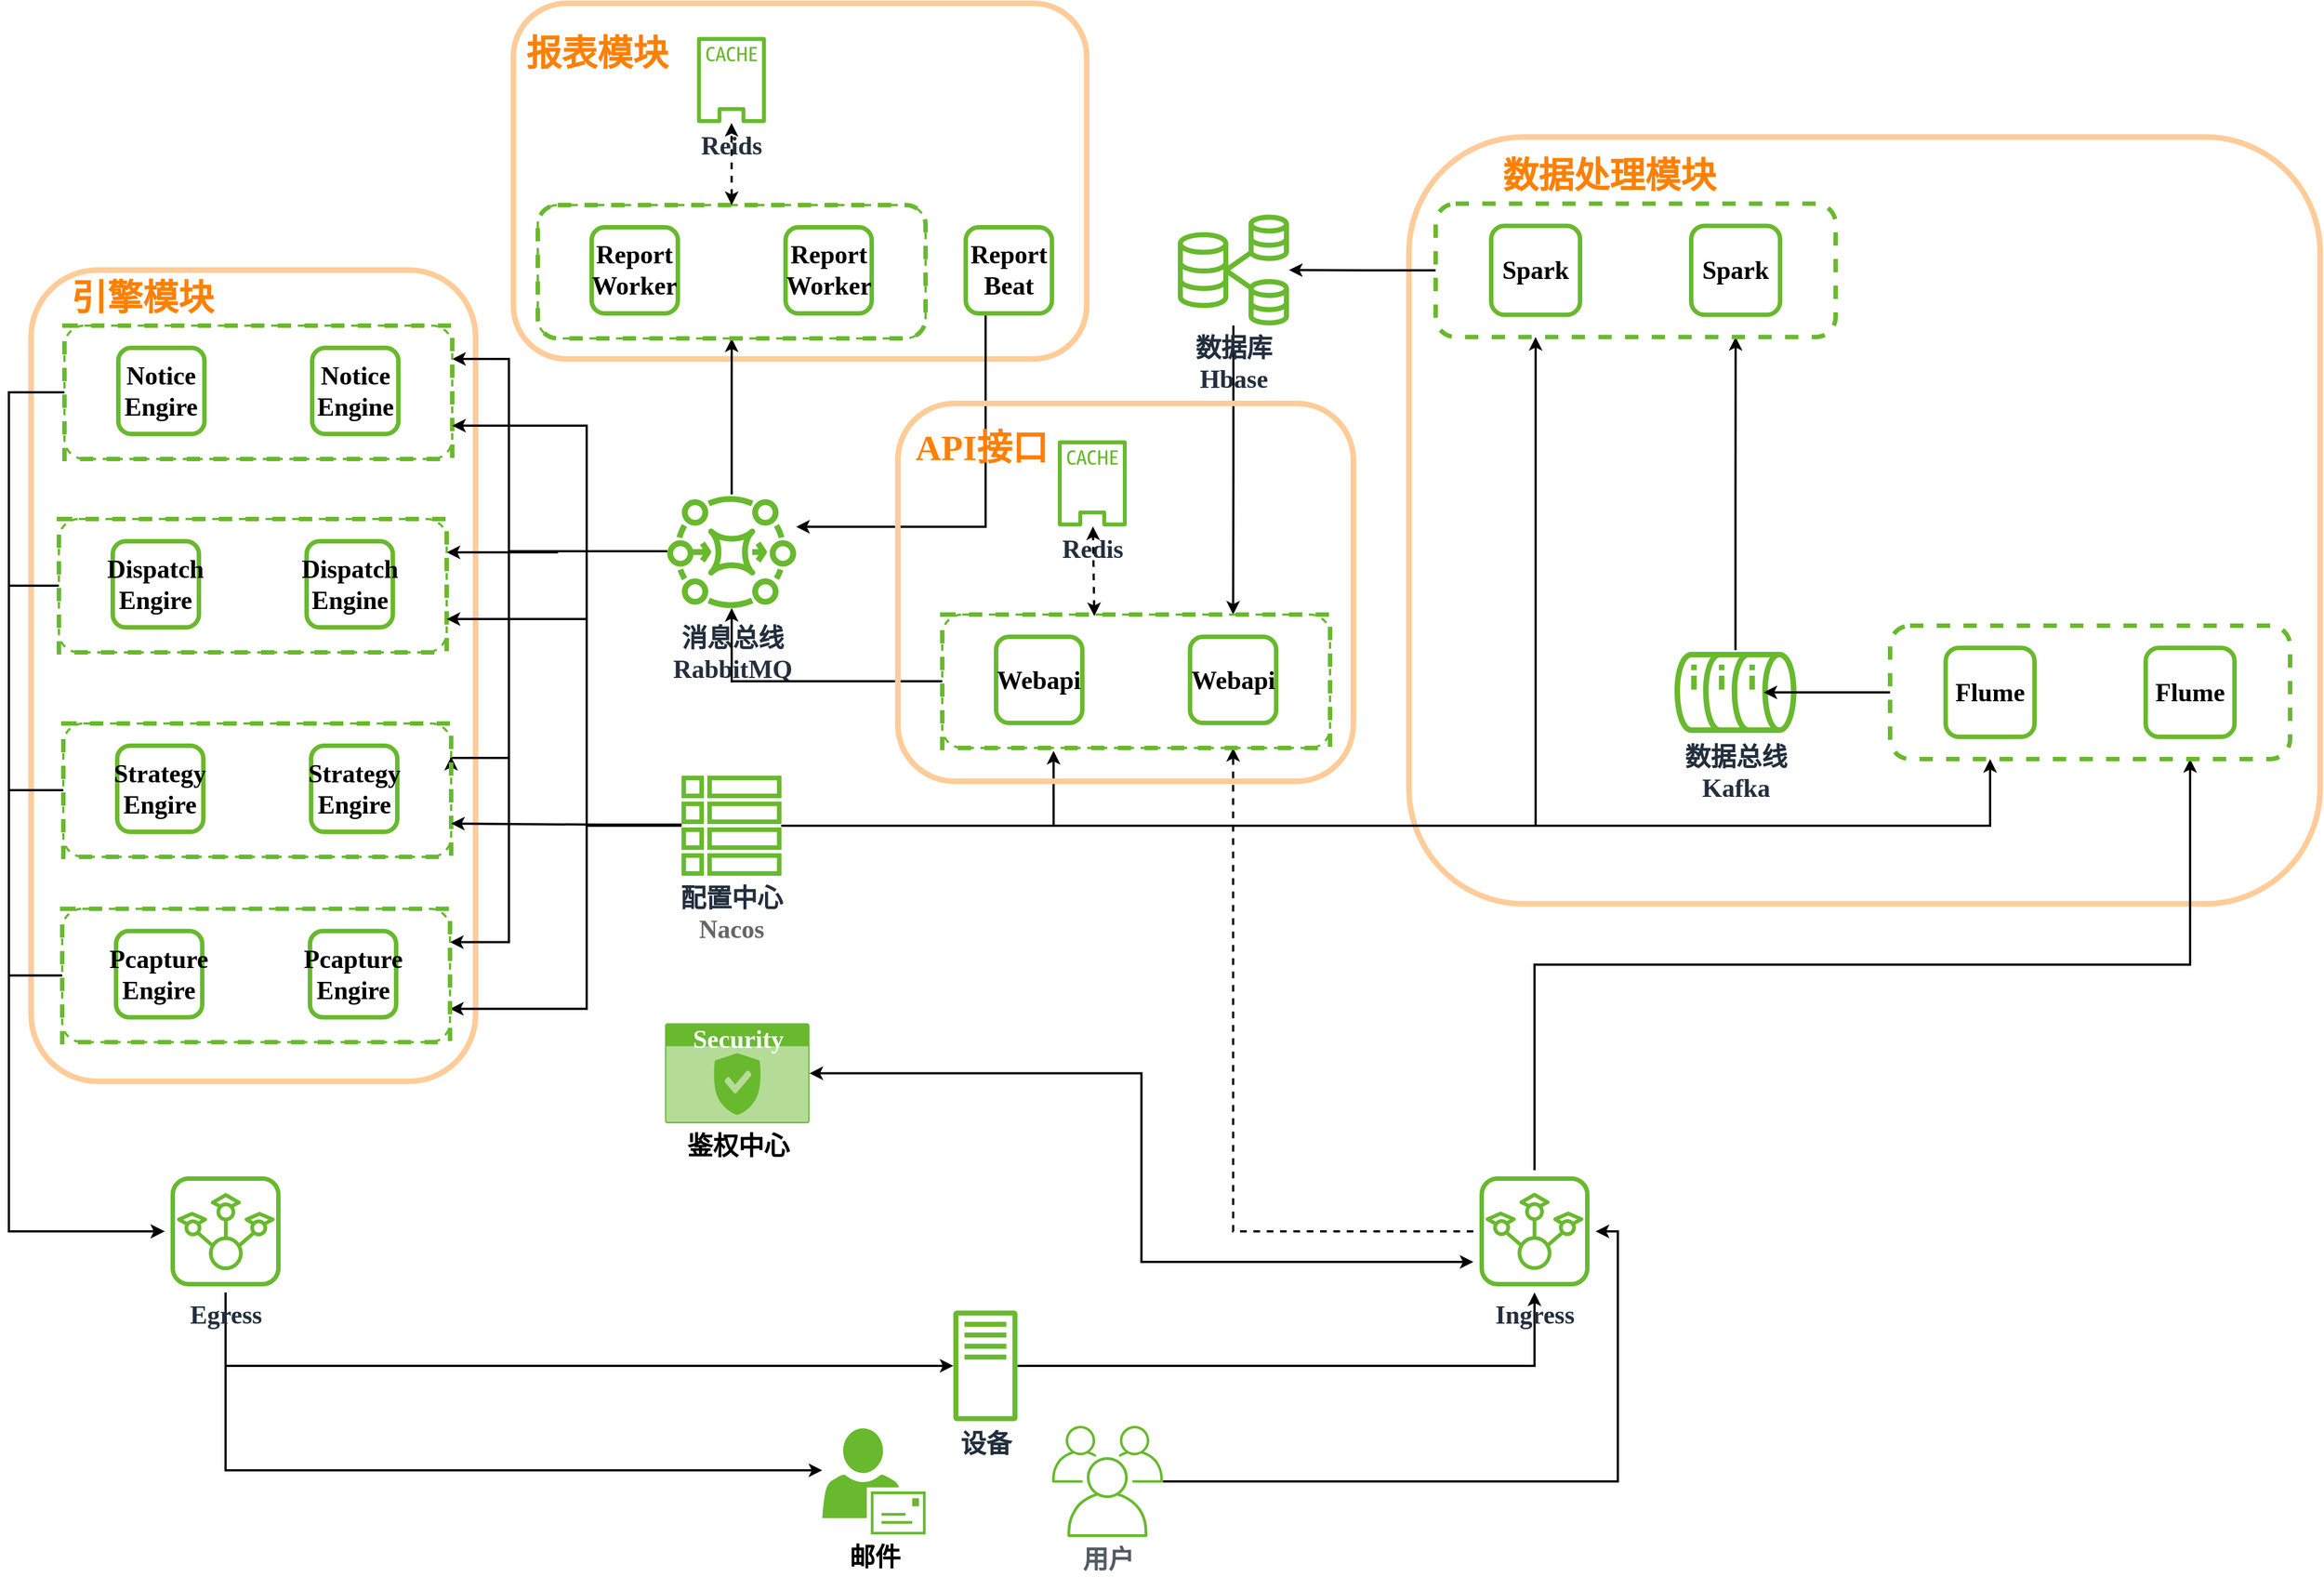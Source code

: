 <mxfile version="20.4.1" type="github">
  <diagram id="9oRhc1r4mWf8eJZ34Zwf" name="Page-1">
    <mxGraphModel dx="3762" dy="2125" grid="1" gridSize="10" guides="1" tooltips="1" connect="1" arrows="1" fold="1" page="1" pageScale="1" pageWidth="1169" pageHeight="827" math="0" shadow="0">
      <root>
        <mxCell id="0" />
        <mxCell id="1" parent="0" />
        <mxCell id="lge93pLNkwrm1VapkDIt-172" value="" style="rounded=1;whiteSpace=wrap;html=1;shadow=0;sketch=0;strokeColor=#FFCC99;strokeWidth=5;fillColor=none;gradientColor=none;fontStyle=1;fontFamily=Garamond;fontSize=23;" vertex="1" parent="1">
          <mxGeometry x="-606" y="-30" width="516" height="320" as="geometry" />
        </mxCell>
        <mxCell id="lge93pLNkwrm1VapkDIt-170" value="" style="rounded=1;whiteSpace=wrap;html=1;shadow=0;sketch=0;strokeColor=#FFCC99;strokeWidth=5;fillColor=none;gradientColor=none;fontStyle=1;fontFamily=Garamond;fontSize=23;" vertex="1" parent="1">
          <mxGeometry x="200" y="90.28" width="820" height="690" as="geometry" />
        </mxCell>
        <mxCell id="lge93pLNkwrm1VapkDIt-171" value="" style="rounded=1;whiteSpace=wrap;html=1;shadow=0;sketch=0;strokeColor=#FFCC99;strokeWidth=5;fillColor=none;gradientColor=none;fontStyle=1;fontFamily=Garamond;fontSize=23;" vertex="1" parent="1">
          <mxGeometry x="-1040" y="210" width="400" height="730" as="geometry" />
        </mxCell>
        <mxCell id="lge93pLNkwrm1VapkDIt-13" style="edgeStyle=orthogonalEdgeStyle;rounded=0;orthogonalLoop=1;jettySize=auto;html=1;exitX=0.5;exitY=1;exitDx=0;exitDy=0;exitPerimeter=0;entryX=0.75;entryY=1;entryDx=0;entryDy=0;strokeWidth=2;fontStyle=1;fontFamily=Garamond;fontSize=23;" edge="1" parent="1" source="lge93pLNkwrm1VapkDIt-24" target="lge93pLNkwrm1VapkDIt-21">
          <mxGeometry relative="1" as="geometry">
            <mxPoint x="320" y="710" as="sourcePoint" />
            <mxPoint x="320" y="640" as="targetPoint" />
          </mxGeometry>
        </mxCell>
        <mxCell id="lge93pLNkwrm1VapkDIt-35" style="edgeStyle=orthogonalEdgeStyle;rounded=0;orthogonalLoop=1;jettySize=auto;html=1;strokeColor=#000000;entryX=0;entryY=0.5;entryDx=0;entryDy=0;entryPerimeter=0;strokeWidth=2;fontStyle=1;fontFamily=Garamond;fontSize=23;" edge="1" parent="1" source="lge93pLNkwrm1VapkDIt-8" target="lge93pLNkwrm1VapkDIt-24">
          <mxGeometry relative="1" as="geometry">
            <mxPoint x="320" y="780" as="targetPoint" />
          </mxGeometry>
        </mxCell>
        <mxCell id="lge93pLNkwrm1VapkDIt-8" value="用户" style="sketch=0;outlineConnect=0;gradientColor=none;fontColor=#545B64;strokeColor=none;fillColor=#68B92E;dashed=0;verticalLabelPosition=bottom;verticalAlign=top;align=center;html=1;fontSize=23;fontStyle=1;aspect=fixed;shape=mxgraph.aws4.illustration_users;pointerEvents=1;strokeWidth=1;fontFamily=Garamond;" vertex="1" parent="1">
          <mxGeometry x="-121.28" y="1250" width="100" height="100" as="geometry" />
        </mxCell>
        <mxCell id="lge93pLNkwrm1VapkDIt-34" style="edgeStyle=orthogonalEdgeStyle;rounded=0;orthogonalLoop=1;jettySize=auto;html=1;strokeColor=#000000;strokeWidth=2;fontStyle=1;fontFamily=Garamond;fontSize=23;" edge="1" parent="1" source="lge93pLNkwrm1VapkDIt-9" target="lge93pLNkwrm1VapkDIt-24">
          <mxGeometry relative="1" as="geometry" />
        </mxCell>
        <mxCell id="lge93pLNkwrm1VapkDIt-9" value="设备" style="sketch=0;outlineConnect=0;fontColor=#232F3E;gradientColor=none;fillColor=#68B92E;strokeColor=none;dashed=0;verticalLabelPosition=bottom;verticalAlign=top;align=center;html=1;fontSize=23;fontStyle=1;aspect=fixed;pointerEvents=1;shape=mxgraph.aws4.traditional_server;fontFamily=Garamond;" vertex="1" parent="1">
          <mxGeometry x="-210" y="1146" width="57.69" height="100" as="geometry" />
        </mxCell>
        <mxCell id="lge93pLNkwrm1VapkDIt-175" style="edgeStyle=orthogonalEdgeStyle;rounded=0;orthogonalLoop=1;jettySize=auto;html=1;strokeColor=#000000;strokeWidth=2;entryX=0.75;entryY=1;entryDx=0;entryDy=0;fontStyle=1;fontFamily=Garamond;fontSize=23;dashed=1;" edge="1" parent="1" source="lge93pLNkwrm1VapkDIt-24" target="lge93pLNkwrm1VapkDIt-37">
          <mxGeometry relative="1" as="geometry">
            <mxPoint x="110" y="790" as="targetPoint" />
          </mxGeometry>
        </mxCell>
        <mxCell id="lge93pLNkwrm1VapkDIt-24" value="Ingress" style="sketch=0;points=[[0,0,0],[0.25,0,0],[0.5,0,0],[0.75,0,0],[1,0,0],[0,1,0],[0.25,1,0],[0.5,1,0],[0.75,1,0],[1,1,0],[0,0.25,0],[0,0.5,0],[0,0.75,0],[1,0.25,0],[1,0.5,0],[1,0.75,0]];outlineConnect=0;fontColor=#232F3E;gradientColor=none;gradientDirection=north;fillColor=none;strokeColor=#68B92E;dashed=0;verticalLabelPosition=bottom;verticalAlign=top;align=center;html=1;fontSize=23;fontStyle=1;aspect=fixed;shape=mxgraph.aws4.resourceIcon;resIcon=mxgraph.aws4.iot_sitewise;rounded=1;strokeWidth=1;direction=west;fontFamily=Garamond;" vertex="1" parent="1">
          <mxGeometry x="258" y="1020" width="110" height="110" as="geometry" />
        </mxCell>
        <mxCell id="lge93pLNkwrm1VapkDIt-135" style="edgeStyle=orthogonalEdgeStyle;rounded=0;orthogonalLoop=1;jettySize=auto;html=1;strokeColor=#000000;strokeWidth=2;entryX=0.75;entryY=1;entryDx=0;entryDy=0;fontStyle=1;fontFamily=Garamond;fontSize=23;" edge="1" parent="1" source="lge93pLNkwrm1VapkDIt-25" target="lge93pLNkwrm1VapkDIt-140">
          <mxGeometry relative="1" as="geometry">
            <mxPoint x="924" y="310" as="sourcePoint" />
          </mxGeometry>
        </mxCell>
        <mxCell id="lge93pLNkwrm1VapkDIt-25" value="数据总线&lt;br style=&quot;font-size: 23px;&quot;&gt;Kafka" style="sketch=0;outlineConnect=0;fontColor=#232F3E;gradientColor=none;fillColor=#68B92E;strokeColor=none;dashed=0;verticalLabelPosition=bottom;verticalAlign=top;align=center;html=1;fontSize=23;fontStyle=1;aspect=fixed;pointerEvents=1;shape=mxgraph.aws4.iot_analytics_data_store;rounded=1;strokeWidth=1;direction=south;shadow=0;perimeterSpacing=0;fontFamily=Garamond;" vertex="1" parent="1">
          <mxGeometry x="439" y="552" width="109.77" height="76" as="geometry" />
        </mxCell>
        <mxCell id="lge93pLNkwrm1VapkDIt-33" value="" style="group;fontStyle=1;fontFamily=Garamond;fontSize=23;strokeWidth=4;" vertex="1" connectable="0" parent="1">
          <mxGeometry x="633" y="530" width="360" height="120" as="geometry" />
        </mxCell>
        <mxCell id="lge93pLNkwrm1VapkDIt-21" value="" style="rounded=1;whiteSpace=wrap;html=1;strokeColor=#68B92E;fillColor=none;gradientColor=#68B92E;dashed=1;strokeWidth=4;fontStyle=1;fontFamily=Garamond;fontSize=23;" vertex="1" parent="lge93pLNkwrm1VapkDIt-33">
          <mxGeometry width="360" height="120" as="geometry" />
        </mxCell>
        <mxCell id="lge93pLNkwrm1VapkDIt-16" value="Flume" style="whiteSpace=wrap;html=1;aspect=fixed;strokeColor=#68B92E;fillColor=none;gradientColor=none;rounded=1;fontStyle=1;fontFamily=Garamond;fontSize=23;strokeWidth=4;" vertex="1" parent="lge93pLNkwrm1VapkDIt-33">
          <mxGeometry x="50" y="20" width="80" height="80" as="geometry" />
        </mxCell>
        <mxCell id="lge93pLNkwrm1VapkDIt-17" value="Flume" style="whiteSpace=wrap;html=1;aspect=fixed;strokeColor=#68B92E;fillColor=none;gradientColor=none;rounded=1;fontStyle=1;fontFamily=Garamond;fontSize=23;strokeWidth=4;" vertex="1" parent="lge93pLNkwrm1VapkDIt-33">
          <mxGeometry x="230" y="20" width="80" height="80" as="geometry" />
        </mxCell>
        <mxCell id="lge93pLNkwrm1VapkDIt-52" style="edgeStyle=orthogonalEdgeStyle;rounded=0;orthogonalLoop=1;jettySize=auto;html=1;entryX=0.5;entryY=1;entryDx=0;entryDy=0;strokeColor=#000000;strokeWidth=2;fontStyle=1;fontFamily=Garamond;fontSize=23;" edge="1" parent="1" source="lge93pLNkwrm1VapkDIt-45" target="lge93pLNkwrm1VapkDIt-48">
          <mxGeometry relative="1" as="geometry" />
        </mxCell>
        <mxCell id="lge93pLNkwrm1VapkDIt-63" style="edgeStyle=orthogonalEdgeStyle;rounded=0;orthogonalLoop=1;jettySize=auto;html=1;entryX=1;entryY=0.25;entryDx=0;entryDy=0;strokeColor=#000000;strokeWidth=2;fontStyle=1;fontFamily=Garamond;fontSize=23;" edge="1" parent="1" source="lge93pLNkwrm1VapkDIt-45" target="lge93pLNkwrm1VapkDIt-60">
          <mxGeometry relative="1" as="geometry">
            <Array as="points">
              <mxPoint x="-610" y="463" />
              <mxPoint x="-610" y="649" />
            </Array>
          </mxGeometry>
        </mxCell>
        <mxCell id="lge93pLNkwrm1VapkDIt-79" style="edgeStyle=orthogonalEdgeStyle;rounded=0;orthogonalLoop=1;jettySize=auto;html=1;entryX=1;entryY=0.25;entryDx=0;entryDy=0;strokeColor=#000000;strokeWidth=2;fontStyle=1;fontFamily=Garamond;fontSize=23;" edge="1" parent="1" source="lge93pLNkwrm1VapkDIt-45" target="lge93pLNkwrm1VapkDIt-76">
          <mxGeometry relative="1" as="geometry" />
        </mxCell>
        <mxCell id="lge93pLNkwrm1VapkDIt-93" style="edgeStyle=orthogonalEdgeStyle;rounded=0;orthogonalLoop=1;jettySize=auto;html=1;entryX=1;entryY=0.25;entryDx=0;entryDy=0;strokeColor=#000000;strokeWidth=2;fontStyle=1;fontFamily=Garamond;fontSize=23;" edge="1" parent="1" source="lge93pLNkwrm1VapkDIt-45" target="lge93pLNkwrm1VapkDIt-89">
          <mxGeometry relative="1" as="geometry">
            <Array as="points">
              <mxPoint x="-610" y="463" />
              <mxPoint x="-610" y="290" />
            </Array>
          </mxGeometry>
        </mxCell>
        <mxCell id="lge93pLNkwrm1VapkDIt-159" style="edgeStyle=orthogonalEdgeStyle;rounded=0;orthogonalLoop=1;jettySize=auto;html=1;entryX=1;entryY=0.25;entryDx=0;entryDy=0;strokeColor=#000000;strokeWidth=2;fontStyle=1;fontFamily=Garamond;fontSize=23;" edge="1" parent="1" source="lge93pLNkwrm1VapkDIt-45" target="lge93pLNkwrm1VapkDIt-155">
          <mxGeometry relative="1" as="geometry">
            <Array as="points">
              <mxPoint x="-610" y="463" />
              <mxPoint x="-610" y="815" />
            </Array>
          </mxGeometry>
        </mxCell>
        <mxCell id="lge93pLNkwrm1VapkDIt-45" value="消息总线&lt;br style=&quot;font-size: 23px;&quot;&gt;RabbitMQ" style="sketch=0;outlineConnect=0;fontColor=#232F3E;gradientColor=none;fillColor=#68B92E;strokeColor=none;dashed=0;verticalLabelPosition=bottom;verticalAlign=top;align=center;html=1;fontSize=23;fontStyle=1;aspect=fixed;pointerEvents=1;shape=mxgraph.aws4.mq_broker;rounded=1;shadow=0;strokeWidth=1;fontFamily=Garamond;" vertex="1" parent="1">
          <mxGeometry x="-467.5" y="405" width="116" height="116" as="geometry" />
        </mxCell>
        <mxCell id="lge93pLNkwrm1VapkDIt-46" style="rounded=0;orthogonalLoop=1;jettySize=auto;html=1;strokeColor=#000000;exitX=0;exitY=0.5;exitDx=0;exitDy=0;edgeStyle=orthogonalEdgeStyle;strokeWidth=2;fontStyle=1;fontFamily=Garamond;fontSize=23;" edge="1" parent="1" source="lge93pLNkwrm1VapkDIt-37" target="lge93pLNkwrm1VapkDIt-45">
          <mxGeometry relative="1" as="geometry" />
        </mxCell>
        <mxCell id="lge93pLNkwrm1VapkDIt-47" value="" style="group;fontStyle=1;fontFamily=Garamond;fontSize=23;strokeWidth=4;strokeColor=#68B92E;dashed=1;rounded=1;" vertex="1" connectable="0" parent="1">
          <mxGeometry x="-584" y="151.5" width="349" height="120" as="geometry" />
        </mxCell>
        <mxCell id="lge93pLNkwrm1VapkDIt-48" value="" style="rounded=1;whiteSpace=wrap;html=1;strokeColor=#68B92E;fillColor=none;gradientColor=#68B92E;dashed=1;strokeWidth=2;fontStyle=1;fontFamily=Garamond;fontSize=23;" vertex="1" parent="lge93pLNkwrm1VapkDIt-47">
          <mxGeometry width="349" height="120" as="geometry" />
        </mxCell>
        <mxCell id="lge93pLNkwrm1VapkDIt-49" value="Report Worker" style="whiteSpace=wrap;html=1;aspect=fixed;strokeColor=#68B92E;fillColor=none;gradientColor=#68B92E;rounded=1;fontStyle=1;fontFamily=Garamond;fontSize=23;strokeWidth=4;" vertex="1" parent="lge93pLNkwrm1VapkDIt-47">
          <mxGeometry x="48.472" y="20" width="77.556" height="77.556" as="geometry" />
        </mxCell>
        <mxCell id="lge93pLNkwrm1VapkDIt-50" value="Report Worker" style="whiteSpace=wrap;html=1;aspect=fixed;strokeColor=#68B92E;fillColor=none;gradientColor=#68B92E;rounded=1;fontStyle=1;fontFamily=Garamond;fontSize=23;strokeWidth=4;" vertex="1" parent="lge93pLNkwrm1VapkDIt-47">
          <mxGeometry x="222.972" y="20" width="77.556" height="77.556" as="geometry" />
        </mxCell>
        <mxCell id="lge93pLNkwrm1VapkDIt-54" style="edgeStyle=orthogonalEdgeStyle;rounded=0;orthogonalLoop=1;jettySize=auto;html=1;strokeColor=#000000;strokeWidth=2;fontStyle=1;fontFamily=Garamond;fontSize=23;" edge="1" parent="1" source="lge93pLNkwrm1VapkDIt-53" target="lge93pLNkwrm1VapkDIt-45">
          <mxGeometry relative="1" as="geometry">
            <mxPoint x="-300" y="500" as="targetPoint" />
            <Array as="points">
              <mxPoint x="-181" y="441" />
            </Array>
          </mxGeometry>
        </mxCell>
        <mxCell id="lge93pLNkwrm1VapkDIt-53" value="Report Beat" style="whiteSpace=wrap;html=1;aspect=fixed;strokeColor=#68B92E;fillColor=none;gradientColor=#68B92E;rounded=1;fontStyle=1;fontFamily=Garamond;fontSize=23;strokeWidth=4;" vertex="1" parent="1">
          <mxGeometry x="-198.838" y="171.5" width="77.556" height="77.556" as="geometry" />
        </mxCell>
        <mxCell id="lge93pLNkwrm1VapkDIt-59" value="" style="group;fontStyle=1;fontFamily=Garamond;fontSize=23;strokeColor=#68B92E;dashed=1;strokeWidth=4;" vertex="1" connectable="0" parent="1">
          <mxGeometry x="-1011" y="618" width="349" height="120" as="geometry" />
        </mxCell>
        <mxCell id="lge93pLNkwrm1VapkDIt-60" value="" style="rounded=1;whiteSpace=wrap;html=1;strokeColor=#68B92E;fillColor=none;gradientColor=#68B92E;dashed=1;strokeWidth=2;fontStyle=1;fontFamily=Garamond;fontSize=23;" vertex="1" parent="lge93pLNkwrm1VapkDIt-59">
          <mxGeometry width="349" height="120" as="geometry" />
        </mxCell>
        <mxCell id="lge93pLNkwrm1VapkDIt-61" value="Strategy Engire" style="whiteSpace=wrap;html=1;aspect=fixed;strokeColor=#68B92E;fillColor=none;gradientColor=#68B92E;rounded=1;fontStyle=1;fontFamily=Garamond;fontSize=23;strokeWidth=4;" vertex="1" parent="lge93pLNkwrm1VapkDIt-59">
          <mxGeometry x="48.472" y="20" width="77.556" height="77.556" as="geometry" />
        </mxCell>
        <mxCell id="lge93pLNkwrm1VapkDIt-62" value="Strategy Engire" style="whiteSpace=wrap;html=1;aspect=fixed;strokeColor=#68B92E;fillColor=none;gradientColor=#68B92E;rounded=1;fontStyle=1;fontFamily=Garamond;fontSize=23;strokeWidth=4;" vertex="1" parent="lge93pLNkwrm1VapkDIt-59">
          <mxGeometry x="222.972" y="20" width="77.556" height="77.556" as="geometry" />
        </mxCell>
        <mxCell id="lge93pLNkwrm1VapkDIt-85" style="edgeStyle=orthogonalEdgeStyle;rounded=0;orthogonalLoop=1;jettySize=auto;html=1;strokeColor=#000000;strokeWidth=2;fontStyle=1;fontFamily=Garamond;fontSize=23;" edge="1" parent="1" source="lge93pLNkwrm1VapkDIt-65" target="lge93pLNkwrm1VapkDIt-86">
          <mxGeometry relative="1" as="geometry">
            <mxPoint x="-360" y="1290" as="targetPoint" />
            <Array as="points">
              <mxPoint x="-865" y="1290" />
            </Array>
          </mxGeometry>
        </mxCell>
        <mxCell id="lge93pLNkwrm1VapkDIt-160" style="edgeStyle=orthogonalEdgeStyle;rounded=0;orthogonalLoop=1;jettySize=auto;html=1;strokeColor=#000000;strokeWidth=2;fontStyle=1;fontFamily=Garamond;fontSize=23;" edge="1" parent="1" source="lge93pLNkwrm1VapkDIt-65" target="lge93pLNkwrm1VapkDIt-9">
          <mxGeometry relative="1" as="geometry">
            <Array as="points">
              <mxPoint x="-865" y="1196" />
            </Array>
          </mxGeometry>
        </mxCell>
        <mxCell id="lge93pLNkwrm1VapkDIt-65" value="Egress" style="sketch=0;points=[[0,0,0],[0.25,0,0],[0.5,0,0],[0.75,0,0],[1,0,0],[0,1,0],[0.25,1,0],[0.5,1,0],[0.75,1,0],[1,1,0],[0,0.25,0],[0,0.5,0],[0,0.75,0],[1,0.25,0],[1,0.5,0],[1,0.75,0]];outlineConnect=0;fontColor=#232F3E;gradientColor=none;gradientDirection=north;fillColor=none;strokeColor=#68B92E;verticalLabelPosition=bottom;verticalAlign=top;align=center;html=1;fontSize=23;fontStyle=1;aspect=fixed;shape=mxgraph.aws4.resourceIcon;resIcon=mxgraph.aws4.iot_sitewise;rounded=1;strokeWidth=0;direction=west;fontFamily=Garamond;shadow=0;" vertex="1" parent="1">
          <mxGeometry x="-920" y="1020" width="110" height="110" as="geometry" />
        </mxCell>
        <mxCell id="lge93pLNkwrm1VapkDIt-75" value="" style="group;fontStyle=1;fontFamily=Garamond;fontSize=23;strokeColor=#68B92E;dashed=1;strokeWidth=4;" vertex="1" connectable="0" parent="1">
          <mxGeometry x="-1015" y="434" width="349" height="120" as="geometry" />
        </mxCell>
        <mxCell id="lge93pLNkwrm1VapkDIt-76" value="" style="rounded=1;whiteSpace=wrap;html=1;strokeColor=#68B92E;fillColor=none;gradientColor=#68B92E;dashed=1;strokeWidth=2;fontStyle=1;fontFamily=Garamond;fontSize=23;" vertex="1" parent="lge93pLNkwrm1VapkDIt-75">
          <mxGeometry width="349" height="120" as="geometry" />
        </mxCell>
        <mxCell id="lge93pLNkwrm1VapkDIt-77" value="Dispatch Engire" style="whiteSpace=wrap;html=1;aspect=fixed;strokeColor=#68B92E;fillColor=none;gradientColor=#68B92E;rounded=1;fontStyle=1;fontFamily=Garamond;fontSize=23;strokeWidth=4;" vertex="1" parent="lge93pLNkwrm1VapkDIt-75">
          <mxGeometry x="48.472" y="20" width="77.556" height="77.556" as="geometry" />
        </mxCell>
        <mxCell id="lge93pLNkwrm1VapkDIt-78" value="Dispatch Engine" style="whiteSpace=wrap;html=1;aspect=fixed;strokeColor=#68B92E;fillColor=none;gradientColor=#68B92E;rounded=1;fontStyle=1;fontFamily=Garamond;fontSize=23;strokeWidth=4;" vertex="1" parent="lge93pLNkwrm1VapkDIt-75">
          <mxGeometry x="222.972" y="20" width="77.556" height="77.556" as="geometry" />
        </mxCell>
        <mxCell id="lge93pLNkwrm1VapkDIt-86" value="邮件" style="sketch=0;pointerEvents=1;shadow=0;dashed=0;html=1;strokeColor=none;fillColor=#68B92E;labelPosition=center;verticalLabelPosition=bottom;verticalAlign=top;outlineConnect=0;align=center;shape=mxgraph.office.users.mail_user;rounded=1;strokeWidth=1;fontStyle=1;fontFamily=Garamond;fontSize=23;" vertex="1" parent="1">
          <mxGeometry x="-328" y="1252.25" width="93" height="95.5" as="geometry" />
        </mxCell>
        <mxCell id="lge93pLNkwrm1VapkDIt-88" value="" style="group;dashed=1;strokeWidth=4;fontStyle=1;fontFamily=Garamond;fontSize=23;strokeColor=#68B92E;" vertex="1" connectable="0" parent="1">
          <mxGeometry x="-1010" y="260" width="349" height="120" as="geometry" />
        </mxCell>
        <mxCell id="lge93pLNkwrm1VapkDIt-89" value="" style="rounded=1;whiteSpace=wrap;html=1;strokeColor=#68B92E;fillColor=none;gradientColor=#68B92E;dashed=1;strokeWidth=2;fontStyle=1;fontFamily=Garamond;fontSize=23;" vertex="1" parent="lge93pLNkwrm1VapkDIt-88">
          <mxGeometry width="349" height="120" as="geometry" />
        </mxCell>
        <mxCell id="lge93pLNkwrm1VapkDIt-90" value="Notice &lt;br style=&quot;font-size: 23px;&quot;&gt;Engire" style="whiteSpace=wrap;html=1;aspect=fixed;strokeColor=#68B92E;fillColor=none;gradientColor=#68B92E;rounded=1;fontStyle=1;fontFamily=Garamond;fontSize=23;strokeWidth=4;" vertex="1" parent="lge93pLNkwrm1VapkDIt-88">
          <mxGeometry x="48.472" y="20" width="77.556" height="77.556" as="geometry" />
        </mxCell>
        <mxCell id="lge93pLNkwrm1VapkDIt-91" value="Notice &lt;br style=&quot;font-size: 23px;&quot;&gt;Engine" style="whiteSpace=wrap;html=1;aspect=fixed;strokeColor=#68B92E;fillColor=none;gradientColor=#68B92E;rounded=1;fontStyle=1;fontFamily=Garamond;fontSize=23;strokeWidth=4;" vertex="1" parent="lge93pLNkwrm1VapkDIt-88">
          <mxGeometry x="222.972" y="20" width="77.556" height="77.556" as="geometry" />
        </mxCell>
        <mxCell id="lge93pLNkwrm1VapkDIt-103" style="edgeStyle=orthogonalEdgeStyle;rounded=0;orthogonalLoop=1;jettySize=auto;html=1;entryX=0.287;entryY=1.022;entryDx=0;entryDy=0;entryPerimeter=0;strokeColor=#000000;strokeWidth=2;fontStyle=1;fontFamily=Garamond;fontSize=23;" edge="1" parent="1" source="lge93pLNkwrm1VapkDIt-95" target="lge93pLNkwrm1VapkDIt-37">
          <mxGeometry relative="1" as="geometry" />
        </mxCell>
        <mxCell id="lge93pLNkwrm1VapkDIt-109" style="edgeStyle=orthogonalEdgeStyle;rounded=0;orthogonalLoop=1;jettySize=auto;html=1;entryX=1;entryY=0.75;entryDx=0;entryDy=0;strokeColor=#000000;strokeWidth=2;fontStyle=1;fontFamily=Garamond;fontSize=23;" edge="1" parent="1" source="lge93pLNkwrm1VapkDIt-95" target="lge93pLNkwrm1VapkDIt-76">
          <mxGeometry relative="1" as="geometry">
            <Array as="points">
              <mxPoint x="-540" y="709" />
              <mxPoint x="-540" y="524" />
            </Array>
          </mxGeometry>
        </mxCell>
        <mxCell id="lge93pLNkwrm1VapkDIt-110" style="edgeStyle=orthogonalEdgeStyle;rounded=0;orthogonalLoop=1;jettySize=auto;html=1;entryX=1;entryY=0.75;entryDx=0;entryDy=0;strokeColor=#000000;strokeWidth=2;fontStyle=1;fontFamily=Garamond;fontSize=23;" edge="1" parent="1" source="lge93pLNkwrm1VapkDIt-95" target="lge93pLNkwrm1VapkDIt-89">
          <mxGeometry relative="1" as="geometry">
            <Array as="points">
              <mxPoint x="-540" y="709" />
              <mxPoint x="-540" y="350" />
            </Array>
          </mxGeometry>
        </mxCell>
        <mxCell id="lge93pLNkwrm1VapkDIt-158" style="edgeStyle=orthogonalEdgeStyle;rounded=0;orthogonalLoop=1;jettySize=auto;html=1;entryX=1;entryY=0.75;entryDx=0;entryDy=0;strokeColor=#000000;strokeWidth=2;fontStyle=1;fontFamily=Garamond;fontSize=23;" edge="1" parent="1" source="lge93pLNkwrm1VapkDIt-95" target="lge93pLNkwrm1VapkDIt-155">
          <mxGeometry relative="1" as="geometry">
            <Array as="points">
              <mxPoint x="-540" y="710" />
              <mxPoint x="-540" y="875" />
            </Array>
          </mxGeometry>
        </mxCell>
        <mxCell id="lge93pLNkwrm1VapkDIt-168" style="edgeStyle=orthogonalEdgeStyle;rounded=0;orthogonalLoop=1;jettySize=auto;html=1;entryX=0.25;entryY=1;entryDx=0;entryDy=0;strokeColor=#000000;strokeWidth=2;fontStyle=1;fontFamily=Garamond;fontSize=23;" edge="1" parent="1" source="lge93pLNkwrm1VapkDIt-95" target="lge93pLNkwrm1VapkDIt-140">
          <mxGeometry relative="1" as="geometry" />
        </mxCell>
        <mxCell id="lge93pLNkwrm1VapkDIt-95" value="配置中心&lt;br style=&quot;font-size: 23px;&quot;&gt;&lt;span style=&quot;color: rgb(102, 102, 102); font-size: 23px; text-align: start; background-color: rgb(255, 255, 255);&quot;&gt;Nacos&lt;/span&gt;" style="sketch=0;outlineConnect=0;fontColor=#232F3E;gradientColor=none;fillColor=#68B92E;strokeColor=none;dashed=0;verticalLabelPosition=bottom;verticalAlign=top;align=center;html=1;fontSize=23;fontStyle=1;aspect=fixed;pointerEvents=1;shape=mxgraph.aws4.table;rounded=1;shadow=0;strokeWidth=1;fontFamily=Garamond;" vertex="1" parent="1">
          <mxGeometry x="-454.71" y="665" width="90" height="90" as="geometry" />
        </mxCell>
        <mxCell id="lge93pLNkwrm1VapkDIt-102" value="" style="endArrow=classic;html=1;rounded=0;strokeColor=#000000;strokeWidth=2;entryX=0.25;entryY=1;entryDx=0;entryDy=0;edgeStyle=orthogonalEdgeStyle;fontStyle=1;fontFamily=Garamond;fontSize=23;" edge="1" parent="1" source="lge93pLNkwrm1VapkDIt-95" target="lge93pLNkwrm1VapkDIt-21">
          <mxGeometry width="50" height="50" relative="1" as="geometry">
            <mxPoint x="-370" y="670" as="sourcePoint" />
            <mxPoint x="-320" y="620" as="targetPoint" />
          </mxGeometry>
        </mxCell>
        <mxCell id="lge93pLNkwrm1VapkDIt-113" value="" style="endArrow=classic;html=1;rounded=0;strokeColor=#000000;strokeWidth=2;entryX=1;entryY=0.75;entryDx=0;entryDy=0;fontStyle=1;fontFamily=Garamond;fontSize=23;" edge="1" parent="1" source="lge93pLNkwrm1VapkDIt-95" target="lge93pLNkwrm1VapkDIt-60">
          <mxGeometry width="50" height="50" relative="1" as="geometry">
            <mxPoint x="-360" y="670" as="sourcePoint" />
            <mxPoint x="-310" y="620" as="targetPoint" />
          </mxGeometry>
        </mxCell>
        <mxCell id="lge93pLNkwrm1VapkDIt-146" style="edgeStyle=orthogonalEdgeStyle;rounded=0;orthogonalLoop=1;jettySize=auto;html=1;entryX=0.75;entryY=0;entryDx=0;entryDy=0;strokeColor=#000000;strokeWidth=2;fontStyle=1;fontFamily=Garamond;fontSize=23;" edge="1" parent="1" source="lge93pLNkwrm1VapkDIt-134" target="lge93pLNkwrm1VapkDIt-37">
          <mxGeometry relative="1" as="geometry" />
        </mxCell>
        <mxCell id="lge93pLNkwrm1VapkDIt-134" value="数据库&lt;br style=&quot;font-size: 23px;&quot;&gt;Hbase" style="sketch=0;outlineConnect=0;fontColor=#232F3E;gradientColor=none;fillColor=#68B92E;strokeColor=none;dashed=0;verticalLabelPosition=bottom;verticalAlign=top;align=center;html=1;fontSize=23;fontStyle=1;aspect=fixed;pointerEvents=1;shape=mxgraph.aws4.rds_multi_az_db_cluster;rounded=1;shadow=0;strokeWidth=1;fontFamily=Garamond;" vertex="1" parent="1">
          <mxGeometry x="-8" y="160" width="100" height="100" as="geometry" />
        </mxCell>
        <mxCell id="lge93pLNkwrm1VapkDIt-136" style="edgeStyle=orthogonalEdgeStyle;rounded=0;orthogonalLoop=1;jettySize=auto;html=1;strokeColor=#000000;strokeWidth=2;fontStyle=1;fontFamily=Garamond;fontSize=23;" edge="1" parent="1" source="lge93pLNkwrm1VapkDIt-21" target="lge93pLNkwrm1VapkDIt-25">
          <mxGeometry relative="1" as="geometry" />
        </mxCell>
        <mxCell id="lge93pLNkwrm1VapkDIt-138" value="Reids" style="sketch=0;outlineConnect=0;fontColor=#232F3E;gradientColor=none;fillColor=#68B92E;strokeColor=none;dashed=0;verticalLabelPosition=bottom;verticalAlign=top;align=center;html=1;fontSize=23;fontStyle=1;aspect=fixed;pointerEvents=1;shape=mxgraph.aws4.cached_volume;rounded=1;shadow=0;strokeWidth=1;fontFamily=Garamond;" vertex="1" parent="1">
          <mxGeometry x="-440.71" width="62" height="78" as="geometry" />
        </mxCell>
        <mxCell id="lge93pLNkwrm1VapkDIt-139" value="" style="group;strokeColor=none;rounded=1;fontStyle=1;fontFamily=Garamond;fontSize=23;" vertex="1" connectable="0" parent="1">
          <mxGeometry x="224" y="150.28" width="797.5" height="630" as="geometry" />
        </mxCell>
        <mxCell id="lge93pLNkwrm1VapkDIt-140" value="" style="rounded=1;whiteSpace=wrap;html=1;strokeColor=#68B92E;fillColor=none;gradientColor=#68B92E;dashed=1;strokeWidth=4;fontStyle=1;fontFamily=Garamond;fontSize=23;" vertex="1" parent="lge93pLNkwrm1VapkDIt-139">
          <mxGeometry width="360" height="120" as="geometry" />
        </mxCell>
        <mxCell id="lge93pLNkwrm1VapkDIt-141" value="Spark" style="whiteSpace=wrap;html=1;aspect=fixed;strokeColor=#68B92E;fillColor=none;gradientColor=#68B92E;rounded=1;fontStyle=1;fontFamily=Garamond;fontSize=23;strokeWidth=4;" vertex="1" parent="lge93pLNkwrm1VapkDIt-139">
          <mxGeometry x="50" y="20" width="80" height="80" as="geometry" />
        </mxCell>
        <mxCell id="lge93pLNkwrm1VapkDIt-142" value="Spark" style="whiteSpace=wrap;html=1;aspect=fixed;strokeColor=#68B92E;fillColor=none;gradientColor=none;rounded=1;fontStyle=1;fontFamily=Garamond;fontSize=23;strokeWidth=4;" vertex="1" parent="lge93pLNkwrm1VapkDIt-139">
          <mxGeometry x="230" y="20" width="80" height="80" as="geometry" />
        </mxCell>
        <mxCell id="lge93pLNkwrm1VapkDIt-145" style="edgeStyle=orthogonalEdgeStyle;rounded=0;orthogonalLoop=1;jettySize=auto;html=1;strokeColor=#000000;strokeWidth=2;fontStyle=1;fontFamily=Garamond;fontSize=23;" edge="1" parent="1" source="lge93pLNkwrm1VapkDIt-140" target="lge93pLNkwrm1VapkDIt-134">
          <mxGeometry relative="1" as="geometry" />
        </mxCell>
        <mxCell id="lge93pLNkwrm1VapkDIt-148" value="" style="endArrow=classic;startArrow=classic;html=1;rounded=0;dashed=1;strokeColor=#000000;strokeWidth=2;exitX=0.5;exitY=0;exitDx=0;exitDy=0;fontStyle=1;fontFamily=Garamond;fontSize=23;" edge="1" parent="1" source="lge93pLNkwrm1VapkDIt-48" target="lge93pLNkwrm1VapkDIt-138">
          <mxGeometry width="50" height="50" relative="1" as="geometry">
            <mxPoint x="80" y="510" as="sourcePoint" />
            <mxPoint x="-260" y="50" as="targetPoint" />
          </mxGeometry>
        </mxCell>
        <mxCell id="lge93pLNkwrm1VapkDIt-149" value="Security" style="html=1;strokeColor=none;fillColor=#68B92E;labelPosition=center;verticalLabelPosition=middle;verticalAlign=top;align=center;fontSize=23;outlineConnect=0;spacingTop=-6;fontColor=#FFFFFF;sketch=0;shape=mxgraph.sitemap.security;rounded=1;shadow=0;dashed=1;strokeWidth=1;fontStyle=1;fontFamily=Garamond;" vertex="1" parent="1">
          <mxGeometry x="-469.5" y="887.78" width="130" height="90" as="geometry" />
        </mxCell>
        <mxCell id="lge93pLNkwrm1VapkDIt-151" value="" style="endArrow=classic;startArrow=classic;html=1;rounded=0;strokeColor=#000000;strokeWidth=2;exitX=1;exitY=0.5;exitDx=0;exitDy=0;exitPerimeter=0;entryX=1;entryY=0.25;entryDx=0;entryDy=0;entryPerimeter=0;edgeStyle=orthogonalEdgeStyle;fontStyle=1;fontFamily=Garamond;fontSize=23;" edge="1" parent="1" source="lge93pLNkwrm1VapkDIt-149" target="lge93pLNkwrm1VapkDIt-24">
          <mxGeometry width="50" height="50" relative="1" as="geometry">
            <mxPoint x="80" y="840" as="sourcePoint" />
            <mxPoint x="130" y="790" as="targetPoint" />
          </mxGeometry>
        </mxCell>
        <mxCell id="lge93pLNkwrm1VapkDIt-154" value="" style="group;fontStyle=1;fontFamily=Garamond;fontSize=23;strokeColor=#68B92E;dashed=1;strokeWidth=4;" vertex="1" connectable="0" parent="1">
          <mxGeometry x="-1012" y="784.78" width="349" height="120" as="geometry" />
        </mxCell>
        <mxCell id="lge93pLNkwrm1VapkDIt-155" value="" style="rounded=1;whiteSpace=wrap;html=1;strokeColor=#68B92E;fillColor=none;gradientColor=#68B92E;dashed=1;strokeWidth=2;fontStyle=1;fontFamily=Garamond;fontSize=23;" vertex="1" parent="lge93pLNkwrm1VapkDIt-154">
          <mxGeometry width="349" height="120" as="geometry" />
        </mxCell>
        <mxCell id="lge93pLNkwrm1VapkDIt-156" value="Pcapture&lt;br style=&quot;font-size: 23px;&quot;&gt;Engire" style="whiteSpace=wrap;html=1;aspect=fixed;strokeColor=#68B92E;fillColor=none;gradientColor=#68B92E;rounded=1;fontStyle=1;fontFamily=Garamond;fontSize=23;strokeWidth=4;" vertex="1" parent="lge93pLNkwrm1VapkDIt-154">
          <mxGeometry x="48.472" y="20" width="77.556" height="77.556" as="geometry" />
        </mxCell>
        <mxCell id="lge93pLNkwrm1VapkDIt-157" value="Pcapture&lt;br style=&quot;font-size: 23px;&quot;&gt;Engire" style="whiteSpace=wrap;html=1;aspect=fixed;strokeColor=#68B92E;fillColor=none;gradientColor=#68B92E;rounded=1;fontStyle=1;fontFamily=Garamond;fontSize=23;strokeWidth=4;" vertex="1" parent="lge93pLNkwrm1VapkDIt-154">
          <mxGeometry x="222.972" y="20" width="77.556" height="77.556" as="geometry" />
        </mxCell>
        <mxCell id="lge93pLNkwrm1VapkDIt-164" style="edgeStyle=orthogonalEdgeStyle;rounded=0;orthogonalLoop=1;jettySize=auto;html=1;exitX=0;exitY=0.5;exitDx=0;exitDy=0;entryX=1;entryY=0.5;entryDx=0;entryDy=0;entryPerimeter=0;strokeColor=#000000;strokeWidth=2;fontStyle=1;fontFamily=Garamond;fontSize=23;" edge="1" parent="1" source="lge93pLNkwrm1VapkDIt-155" target="lge93pLNkwrm1VapkDIt-65">
          <mxGeometry relative="1" as="geometry">
            <Array as="points">
              <mxPoint x="-1060" y="845" />
              <mxPoint x="-1060" y="1075" />
            </Array>
          </mxGeometry>
        </mxCell>
        <mxCell id="lge93pLNkwrm1VapkDIt-165" style="edgeStyle=orthogonalEdgeStyle;rounded=0;orthogonalLoop=1;jettySize=auto;html=1;entryX=1;entryY=0.5;entryDx=0;entryDy=0;entryPerimeter=0;strokeColor=#000000;strokeWidth=2;fontStyle=1;fontFamily=Garamond;fontSize=23;" edge="1" parent="1" source="lge93pLNkwrm1VapkDIt-60" target="lge93pLNkwrm1VapkDIt-65">
          <mxGeometry relative="1" as="geometry">
            <Array as="points">
              <mxPoint x="-1060" y="678" />
              <mxPoint x="-1060" y="1075" />
            </Array>
          </mxGeometry>
        </mxCell>
        <mxCell id="lge93pLNkwrm1VapkDIt-166" style="edgeStyle=orthogonalEdgeStyle;rounded=0;orthogonalLoop=1;jettySize=auto;html=1;entryX=1;entryY=0.5;entryDx=0;entryDy=0;entryPerimeter=0;strokeColor=#000000;strokeWidth=2;fontStyle=1;fontFamily=Garamond;fontSize=23;" edge="1" parent="1" source="lge93pLNkwrm1VapkDIt-76" target="lge93pLNkwrm1VapkDIt-65">
          <mxGeometry relative="1" as="geometry">
            <Array as="points">
              <mxPoint x="-1060" y="494" />
              <mxPoint x="-1060" y="1075" />
            </Array>
          </mxGeometry>
        </mxCell>
        <mxCell id="lge93pLNkwrm1VapkDIt-167" style="edgeStyle=orthogonalEdgeStyle;rounded=0;orthogonalLoop=1;jettySize=auto;html=1;entryX=1;entryY=0.5;entryDx=0;entryDy=0;entryPerimeter=0;strokeColor=#000000;strokeWidth=2;fontStyle=1;fontFamily=Garamond;fontSize=23;" edge="1" parent="1" source="lge93pLNkwrm1VapkDIt-89" target="lge93pLNkwrm1VapkDIt-65">
          <mxGeometry relative="1" as="geometry">
            <Array as="points">
              <mxPoint x="-1060" y="320" />
              <mxPoint x="-1060" y="1075" />
            </Array>
          </mxGeometry>
        </mxCell>
        <mxCell id="lge93pLNkwrm1VapkDIt-176" value="数据处理模块" style="text;html=1;align=center;verticalAlign=middle;resizable=0;points=[];autosize=1;strokeColor=none;fillColor=none;fontSize=32;fontFamily=Garamond;fontColor=#FF8000;fontStyle=1" vertex="1" parent="1">
          <mxGeometry x="270" y="100.28" width="220" height="50" as="geometry" />
        </mxCell>
        <mxCell id="lge93pLNkwrm1VapkDIt-177" value="&lt;b&gt;报表模块&lt;/b&gt;" style="text;html=1;align=center;verticalAlign=middle;resizable=0;points=[];autosize=1;strokeColor=none;fillColor=none;fontSize=32;fontFamily=Garamond;fontColor=#FF8000;" vertex="1" parent="1">
          <mxGeometry x="-606" y="-10" width="150" height="50" as="geometry" />
        </mxCell>
        <mxCell id="lge93pLNkwrm1VapkDIt-178" value="&lt;b&gt;引擎模块&lt;/b&gt;" style="text;html=1;align=center;verticalAlign=middle;resizable=0;points=[];autosize=1;strokeColor=none;fillColor=none;fontSize=32;fontFamily=Garamond;fontColor=#FF8000;" vertex="1" parent="1">
          <mxGeometry x="-1015" y="210" width="150" height="50" as="geometry" />
        </mxCell>
        <mxCell id="lge93pLNkwrm1VapkDIt-180" value="" style="whiteSpace=wrap;html=1;aspect=fixed;rounded=1;shadow=0;sketch=0;strokeColor=#68B92E;strokeWidth=4;fontFamily=Garamond;fontSize=32;fontColor=#FF8000;fillColor=none;gradientColor=none;" vertex="1" parent="1">
          <mxGeometry x="-912.5" y="1027.5" width="95" height="95" as="geometry" />
        </mxCell>
        <mxCell id="lge93pLNkwrm1VapkDIt-181" value="" style="whiteSpace=wrap;html=1;aspect=fixed;rounded=1;shadow=0;sketch=0;strokeColor=#68B92E;strokeWidth=4;fontFamily=Garamond;fontSize=32;fontColor=#FF8000;fillColor=none;gradientColor=none;" vertex="1" parent="1">
          <mxGeometry x="265.5" y="1027.5" width="95" height="95" as="geometry" />
        </mxCell>
        <mxCell id="lge93pLNkwrm1VapkDIt-182" value="&lt;span style=&quot;font-size: 23px;&quot;&gt;&lt;font color=&quot;#000000&quot; style=&quot;font-size: 23px;&quot;&gt;鉴权中心&lt;/font&gt;&lt;/span&gt;" style="text;html=1;align=center;verticalAlign=middle;resizable=0;points=[];autosize=1;strokeColor=none;fillColor=none;fontSize=23;fontFamily=Garamond;fontColor=#FF8000;fontStyle=1" vertex="1" parent="1">
          <mxGeometry x="-464.5" y="977.78" width="120" height="40" as="geometry" />
        </mxCell>
        <mxCell id="lge93pLNkwrm1VapkDIt-183" value="" style="group" vertex="1" connectable="0" parent="1">
          <mxGeometry x="-260" y="330" width="410" height="340" as="geometry" />
        </mxCell>
        <mxCell id="lge93pLNkwrm1VapkDIt-173" value="" style="rounded=1;whiteSpace=wrap;html=1;shadow=0;sketch=0;strokeColor=#FFCC99;strokeWidth=5;fillColor=none;gradientColor=none;fontStyle=1;fontFamily=Garamond;fontSize=23;" vertex="1" parent="lge93pLNkwrm1VapkDIt-183">
          <mxGeometry width="410" height="340" as="geometry" />
        </mxCell>
        <mxCell id="lge93pLNkwrm1VapkDIt-36" value="" style="group;fontStyle=1;fontFamily=Garamond;fontSize=23;strokeColor=#68B92E;dashed=1;strokeWidth=4;" vertex="1" connectable="0" parent="lge93pLNkwrm1VapkDIt-183">
          <mxGeometry x="40" y="190" width="349" height="120" as="geometry" />
        </mxCell>
        <mxCell id="lge93pLNkwrm1VapkDIt-37" value="" style="rounded=1;whiteSpace=wrap;html=1;strokeColor=#68B92E;fillColor=none;gradientColor=#68B92E;dashed=1;strokeWidth=2;fontStyle=1;fontFamily=Garamond;fontSize=23;" vertex="1" parent="lge93pLNkwrm1VapkDIt-36">
          <mxGeometry width="349" height="120" as="geometry" />
        </mxCell>
        <mxCell id="lge93pLNkwrm1VapkDIt-38" value="Webapi" style="whiteSpace=wrap;html=1;aspect=fixed;strokeColor=#68B92E;fillColor=none;gradientColor=#68B92E;rounded=1;fontStyle=1;fontFamily=Garamond;fontSize=23;strokeWidth=4;" vertex="1" parent="lge93pLNkwrm1VapkDIt-36">
          <mxGeometry x="48.472" y="20" width="77.556" height="77.556" as="geometry" />
        </mxCell>
        <mxCell id="lge93pLNkwrm1VapkDIt-39" value="Webapi" style="whiteSpace=wrap;html=1;aspect=fixed;strokeColor=#68B92E;fillColor=none;gradientColor=#68B92E;rounded=1;fontStyle=1;fontFamily=Garamond;fontSize=23;strokeWidth=4;" vertex="1" parent="lge93pLNkwrm1VapkDIt-36">
          <mxGeometry x="222.972" y="20" width="77.556" height="77.556" as="geometry" />
        </mxCell>
        <mxCell id="lge93pLNkwrm1VapkDIt-137" value="Redis" style="sketch=0;outlineConnect=0;fontColor=#232F3E;gradientColor=none;fillColor=#68B92E;strokeColor=none;dashed=0;verticalLabelPosition=bottom;verticalAlign=top;align=center;html=1;fontSize=23;fontStyle=1;aspect=fixed;pointerEvents=1;shape=mxgraph.aws4.cached_volume;rounded=1;shadow=0;strokeWidth=1;fontFamily=Garamond;" vertex="1" parent="lge93pLNkwrm1VapkDIt-183">
          <mxGeometry x="144" y="33" width="62" height="78" as="geometry" />
        </mxCell>
        <mxCell id="lge93pLNkwrm1VapkDIt-147" value="" style="endArrow=classic;startArrow=classic;html=1;rounded=0;strokeColor=#000000;strokeWidth=2;exitX=0.392;exitY=0.011;exitDx=0;exitDy=0;exitPerimeter=0;dashed=1;fontStyle=1;fontFamily=Garamond;fontSize=23;" edge="1" parent="lge93pLNkwrm1VapkDIt-183" source="lge93pLNkwrm1VapkDIt-37" target="lge93pLNkwrm1VapkDIt-137">
          <mxGeometry width="50" height="50" relative="1" as="geometry">
            <mxPoint x="300" y="330" as="sourcePoint" />
            <mxPoint x="350" y="280" as="targetPoint" />
          </mxGeometry>
        </mxCell>
        <mxCell id="lge93pLNkwrm1VapkDIt-179" value="&lt;b&gt;API接口&lt;/b&gt;" style="text;html=1;align=center;verticalAlign=middle;resizable=0;points=[];autosize=1;strokeColor=none;fillColor=none;fontSize=32;fontFamily=Garamond;fontColor=#FF8000;" vertex="1" parent="lge93pLNkwrm1VapkDIt-183">
          <mxGeometry x="5" y="15" width="140" height="50" as="geometry" />
        </mxCell>
      </root>
    </mxGraphModel>
  </diagram>
</mxfile>

